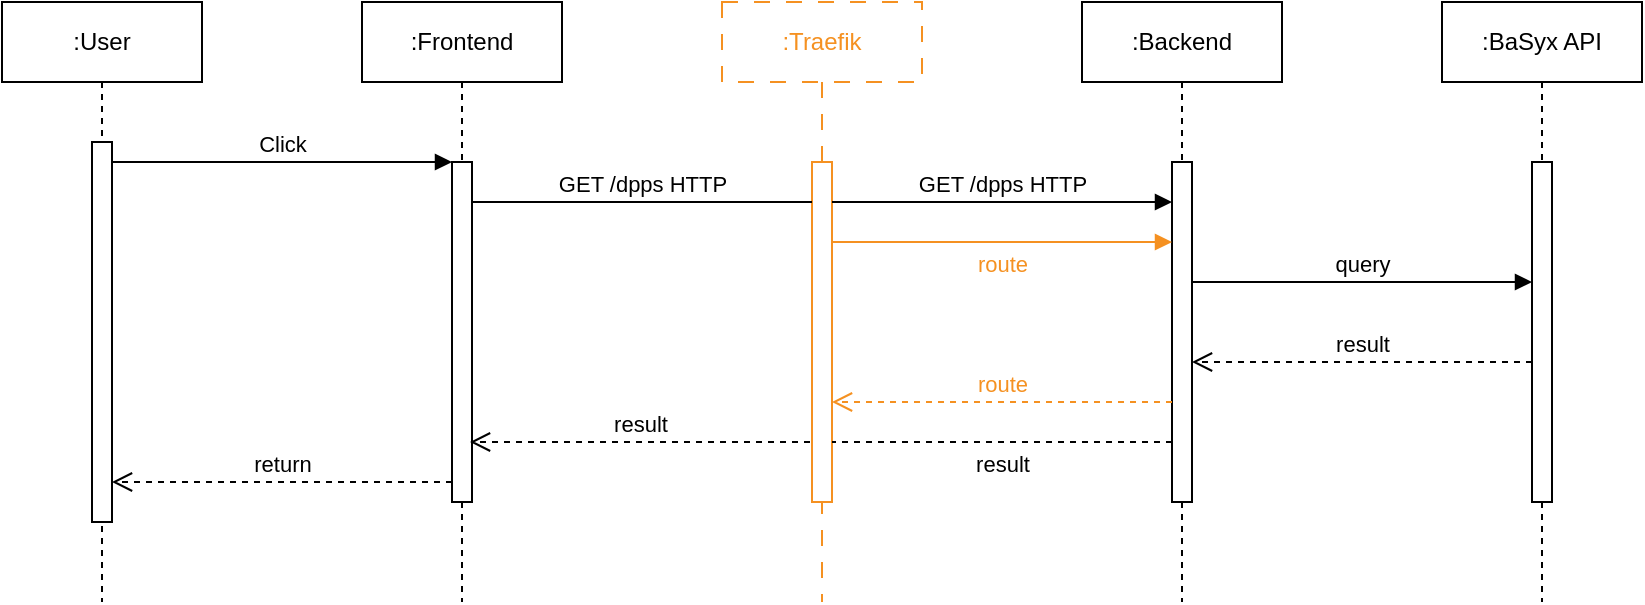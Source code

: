 <mxfile version="28.2.8">
  <diagram name="Page-1" id="2YBvvXClWsGukQMizWep">
    <mxGraphModel dx="839" dy="601" grid="1" gridSize="10" guides="1" tooltips="1" connect="1" arrows="1" fold="1" page="1" pageScale="1" pageWidth="850" pageHeight="1100" math="0" shadow="0">
      <root>
        <mxCell id="0" />
        <mxCell id="1" parent="0" />
        <mxCell id="aM9ryv3xv72pqoxQDRHE-1" value=":User" style="shape=umlLifeline;perimeter=lifelinePerimeter;whiteSpace=wrap;html=1;container=0;dropTarget=0;collapsible=0;recursiveResize=0;outlineConnect=0;portConstraint=eastwest;newEdgeStyle={&quot;edgeStyle&quot;:&quot;elbowEdgeStyle&quot;,&quot;elbow&quot;:&quot;vertical&quot;,&quot;curved&quot;:0,&quot;rounded&quot;:0};" parent="1" vertex="1">
          <mxGeometry x="40" y="40" width="100" height="300" as="geometry" />
        </mxCell>
        <mxCell id="aM9ryv3xv72pqoxQDRHE-2" value="" style="html=1;points=[];perimeter=orthogonalPerimeter;outlineConnect=0;targetShapes=umlLifeline;portConstraint=eastwest;newEdgeStyle={&quot;edgeStyle&quot;:&quot;elbowEdgeStyle&quot;,&quot;elbow&quot;:&quot;vertical&quot;,&quot;curved&quot;:0,&quot;rounded&quot;:0};" parent="aM9ryv3xv72pqoxQDRHE-1" vertex="1">
          <mxGeometry x="45" y="70" width="10" height="190" as="geometry" />
        </mxCell>
        <mxCell id="aM9ryv3xv72pqoxQDRHE-5" value=":Frontend" style="shape=umlLifeline;perimeter=lifelinePerimeter;whiteSpace=wrap;html=1;container=0;dropTarget=0;collapsible=0;recursiveResize=0;outlineConnect=0;portConstraint=eastwest;newEdgeStyle={&quot;edgeStyle&quot;:&quot;elbowEdgeStyle&quot;,&quot;elbow&quot;:&quot;vertical&quot;,&quot;curved&quot;:0,&quot;rounded&quot;:0};" parent="1" vertex="1">
          <mxGeometry x="220" y="40" width="100" height="300" as="geometry" />
        </mxCell>
        <mxCell id="aM9ryv3xv72pqoxQDRHE-6" value="" style="html=1;points=[];perimeter=orthogonalPerimeter;outlineConnect=0;targetShapes=umlLifeline;portConstraint=eastwest;newEdgeStyle={&quot;edgeStyle&quot;:&quot;elbowEdgeStyle&quot;,&quot;elbow&quot;:&quot;vertical&quot;,&quot;curved&quot;:0,&quot;rounded&quot;:0};" parent="aM9ryv3xv72pqoxQDRHE-5" vertex="1">
          <mxGeometry x="45" y="80" width="10" height="170" as="geometry" />
        </mxCell>
        <mxCell id="aM9ryv3xv72pqoxQDRHE-7" value="Click" style="html=1;verticalAlign=bottom;endArrow=block;edgeStyle=elbowEdgeStyle;elbow=vertical;curved=0;rounded=0;" parent="1" source="aM9ryv3xv72pqoxQDRHE-2" target="aM9ryv3xv72pqoxQDRHE-6" edge="1">
          <mxGeometry relative="1" as="geometry">
            <mxPoint x="195" y="130" as="sourcePoint" />
            <Array as="points">
              <mxPoint x="180" y="120" />
            </Array>
          </mxGeometry>
        </mxCell>
        <mxCell id="aM9ryv3xv72pqoxQDRHE-8" value="return" style="html=1;verticalAlign=bottom;endArrow=open;dashed=1;endSize=8;edgeStyle=elbowEdgeStyle;elbow=vertical;curved=0;rounded=0;" parent="1" source="aM9ryv3xv72pqoxQDRHE-6" target="aM9ryv3xv72pqoxQDRHE-2" edge="1">
          <mxGeometry relative="1" as="geometry">
            <mxPoint x="195" y="205" as="targetPoint" />
            <Array as="points">
              <mxPoint x="190" y="280" />
            </Array>
          </mxGeometry>
        </mxCell>
        <mxCell id="h2enBtgMKYd6LjmZMAF9-1" value="&lt;font style=&quot;color: rgb(245, 145, 33);&quot;&gt;:Traefik&lt;/font&gt;" style="shape=umlLifeline;perimeter=lifelinePerimeter;whiteSpace=wrap;html=1;container=0;dropTarget=0;collapsible=0;recursiveResize=0;outlineConnect=0;portConstraint=eastwest;newEdgeStyle={&quot;edgeStyle&quot;:&quot;elbowEdgeStyle&quot;,&quot;elbow&quot;:&quot;vertical&quot;,&quot;curved&quot;:0,&quot;rounded&quot;:0};dashed=1;dashPattern=8 8;strokeColor=#F59121;" vertex="1" parent="1">
          <mxGeometry x="400" y="40" width="100" height="300" as="geometry" />
        </mxCell>
        <mxCell id="h2enBtgMKYd6LjmZMAF9-2" value="" style="html=1;points=[];perimeter=orthogonalPerimeter;outlineConnect=0;targetShapes=umlLifeline;portConstraint=eastwest;newEdgeStyle={&quot;edgeStyle&quot;:&quot;elbowEdgeStyle&quot;,&quot;elbow&quot;:&quot;vertical&quot;,&quot;curved&quot;:0,&quot;rounded&quot;:0};strokeColor=#F59121;" vertex="1" parent="h2enBtgMKYd6LjmZMAF9-1">
          <mxGeometry x="45" y="80" width="10" height="170" as="geometry" />
        </mxCell>
        <mxCell id="h2enBtgMKYd6LjmZMAF9-3" value=":Backend" style="shape=umlLifeline;perimeter=lifelinePerimeter;whiteSpace=wrap;html=1;container=0;dropTarget=0;collapsible=0;recursiveResize=0;outlineConnect=0;portConstraint=eastwest;newEdgeStyle={&quot;edgeStyle&quot;:&quot;elbowEdgeStyle&quot;,&quot;elbow&quot;:&quot;vertical&quot;,&quot;curved&quot;:0,&quot;rounded&quot;:0};" vertex="1" parent="1">
          <mxGeometry x="580" y="40" width="100" height="300" as="geometry" />
        </mxCell>
        <mxCell id="h2enBtgMKYd6LjmZMAF9-4" value="" style="html=1;points=[];perimeter=orthogonalPerimeter;outlineConnect=0;targetShapes=umlLifeline;portConstraint=eastwest;newEdgeStyle={&quot;edgeStyle&quot;:&quot;elbowEdgeStyle&quot;,&quot;elbow&quot;:&quot;vertical&quot;,&quot;curved&quot;:0,&quot;rounded&quot;:0};" vertex="1" parent="h2enBtgMKYd6LjmZMAF9-3">
          <mxGeometry x="45" y="80" width="10" height="170" as="geometry" />
        </mxCell>
        <mxCell id="h2enBtgMKYd6LjmZMAF9-5" value=":BaSyx API" style="shape=umlLifeline;perimeter=lifelinePerimeter;whiteSpace=wrap;html=1;container=0;dropTarget=0;collapsible=0;recursiveResize=0;outlineConnect=0;portConstraint=eastwest;newEdgeStyle={&quot;edgeStyle&quot;:&quot;elbowEdgeStyle&quot;,&quot;elbow&quot;:&quot;vertical&quot;,&quot;curved&quot;:0,&quot;rounded&quot;:0};" vertex="1" parent="1">
          <mxGeometry x="760" y="40" width="100" height="300" as="geometry" />
        </mxCell>
        <mxCell id="h2enBtgMKYd6LjmZMAF9-6" value="" style="html=1;points=[];perimeter=orthogonalPerimeter;outlineConnect=0;targetShapes=umlLifeline;portConstraint=eastwest;newEdgeStyle={&quot;edgeStyle&quot;:&quot;elbowEdgeStyle&quot;,&quot;elbow&quot;:&quot;vertical&quot;,&quot;curved&quot;:0,&quot;rounded&quot;:0};" vertex="1" parent="h2enBtgMKYd6LjmZMAF9-5">
          <mxGeometry x="45" y="80" width="10" height="170" as="geometry" />
        </mxCell>
        <mxCell id="h2enBtgMKYd6LjmZMAF9-7" value="GET /dpps HTTP" style="html=1;verticalAlign=bottom;endArrow=none;edgeStyle=elbowEdgeStyle;elbow=vertical;curved=0;rounded=0;endFill=0;" edge="1" parent="1">
          <mxGeometry x="-0.002" relative="1" as="geometry">
            <mxPoint x="275" y="140" as="sourcePoint" />
            <Array as="points">
              <mxPoint x="360" y="140" />
            </Array>
            <mxPoint x="445" y="140" as="targetPoint" />
            <mxPoint as="offset" />
          </mxGeometry>
        </mxCell>
        <mxCell id="h2enBtgMKYd6LjmZMAF9-8" value="&lt;font style=&quot;color: rgb(245, 145, 33);&quot;&gt;route&lt;/font&gt;" style="html=1;verticalAlign=bottom;endArrow=block;edgeStyle=elbowEdgeStyle;elbow=vertical;curved=0;rounded=0;strokeColor=#F59121;" edge="1" parent="1">
          <mxGeometry x="-0.001" y="-20" relative="1" as="geometry">
            <mxPoint x="455" y="160" as="sourcePoint" />
            <Array as="points">
              <mxPoint x="540" y="160" />
            </Array>
            <mxPoint x="625" y="160" as="targetPoint" />
            <mxPoint as="offset" />
          </mxGeometry>
        </mxCell>
        <mxCell id="h2enBtgMKYd6LjmZMAF9-9" value="query" style="html=1;verticalAlign=bottom;endArrow=block;edgeStyle=elbowEdgeStyle;elbow=vertical;curved=0;rounded=0;" edge="1" parent="1">
          <mxGeometry x="-0.002" relative="1" as="geometry">
            <mxPoint x="635" y="180" as="sourcePoint" />
            <Array as="points">
              <mxPoint x="720" y="180" />
            </Array>
            <mxPoint x="805" y="180" as="targetPoint" />
            <mxPoint as="offset" />
          </mxGeometry>
        </mxCell>
        <mxCell id="h2enBtgMKYd6LjmZMAF9-10" value="result" style="html=1;verticalAlign=bottom;endArrow=open;dashed=1;endSize=8;edgeStyle=elbowEdgeStyle;elbow=vertical;curved=0;rounded=0;" edge="1" parent="1">
          <mxGeometry x="0.0" relative="1" as="geometry">
            <mxPoint x="635" y="220" as="targetPoint" />
            <Array as="points">
              <mxPoint x="730" y="220" />
            </Array>
            <mxPoint x="805" y="220" as="sourcePoint" />
            <mxPoint as="offset" />
          </mxGeometry>
        </mxCell>
        <mxCell id="h2enBtgMKYd6LjmZMAF9-11" value="&lt;font style=&quot;color: rgb(245, 145, 33);&quot;&gt;route&lt;/font&gt;" style="html=1;verticalAlign=bottom;endArrow=open;dashed=1;endSize=8;edgeStyle=elbowEdgeStyle;elbow=vertical;curved=0;rounded=0;strokeColor=#F59121;" edge="1" parent="1">
          <mxGeometry relative="1" as="geometry">
            <mxPoint x="455" y="240" as="targetPoint" />
            <Array as="points">
              <mxPoint x="550" y="240" />
            </Array>
            <mxPoint x="625" y="240" as="sourcePoint" />
          </mxGeometry>
        </mxCell>
        <mxCell id="h2enBtgMKYd6LjmZMAF9-12" value="result" style="html=1;verticalAlign=bottom;endArrow=open;dashed=1;endSize=8;edgeStyle=elbowEdgeStyle;elbow=vertical;curved=0;rounded=0;" edge="1" parent="1">
          <mxGeometry relative="1" as="geometry">
            <mxPoint x="274" y="260" as="targetPoint" />
            <Array as="points">
              <mxPoint x="369" y="260" />
            </Array>
            <mxPoint x="444" y="260" as="sourcePoint" />
          </mxGeometry>
        </mxCell>
        <mxCell id="h2enBtgMKYd6LjmZMAF9-13" value="result" style="html=1;verticalAlign=bottom;endArrow=none;dashed=1;endSize=8;edgeStyle=elbowEdgeStyle;elbow=vertical;curved=0;rounded=0;endFill=0;" edge="1" parent="1">
          <mxGeometry y="20" relative="1" as="geometry">
            <mxPoint x="455" y="260" as="targetPoint" />
            <Array as="points">
              <mxPoint x="550" y="260" />
            </Array>
            <mxPoint x="625" y="260" as="sourcePoint" />
            <mxPoint as="offset" />
          </mxGeometry>
        </mxCell>
        <mxCell id="h2enBtgMKYd6LjmZMAF9-14" value="GET /dpps HTTP" style="html=1;verticalAlign=bottom;endArrow=block;edgeStyle=elbowEdgeStyle;elbow=vertical;curved=0;rounded=0;" edge="1" parent="1">
          <mxGeometry x="-0.002" relative="1" as="geometry">
            <mxPoint x="455" y="140" as="sourcePoint" />
            <Array as="points">
              <mxPoint x="540" y="140" />
            </Array>
            <mxPoint x="625" y="140" as="targetPoint" />
            <mxPoint as="offset" />
          </mxGeometry>
        </mxCell>
      </root>
    </mxGraphModel>
  </diagram>
</mxfile>
